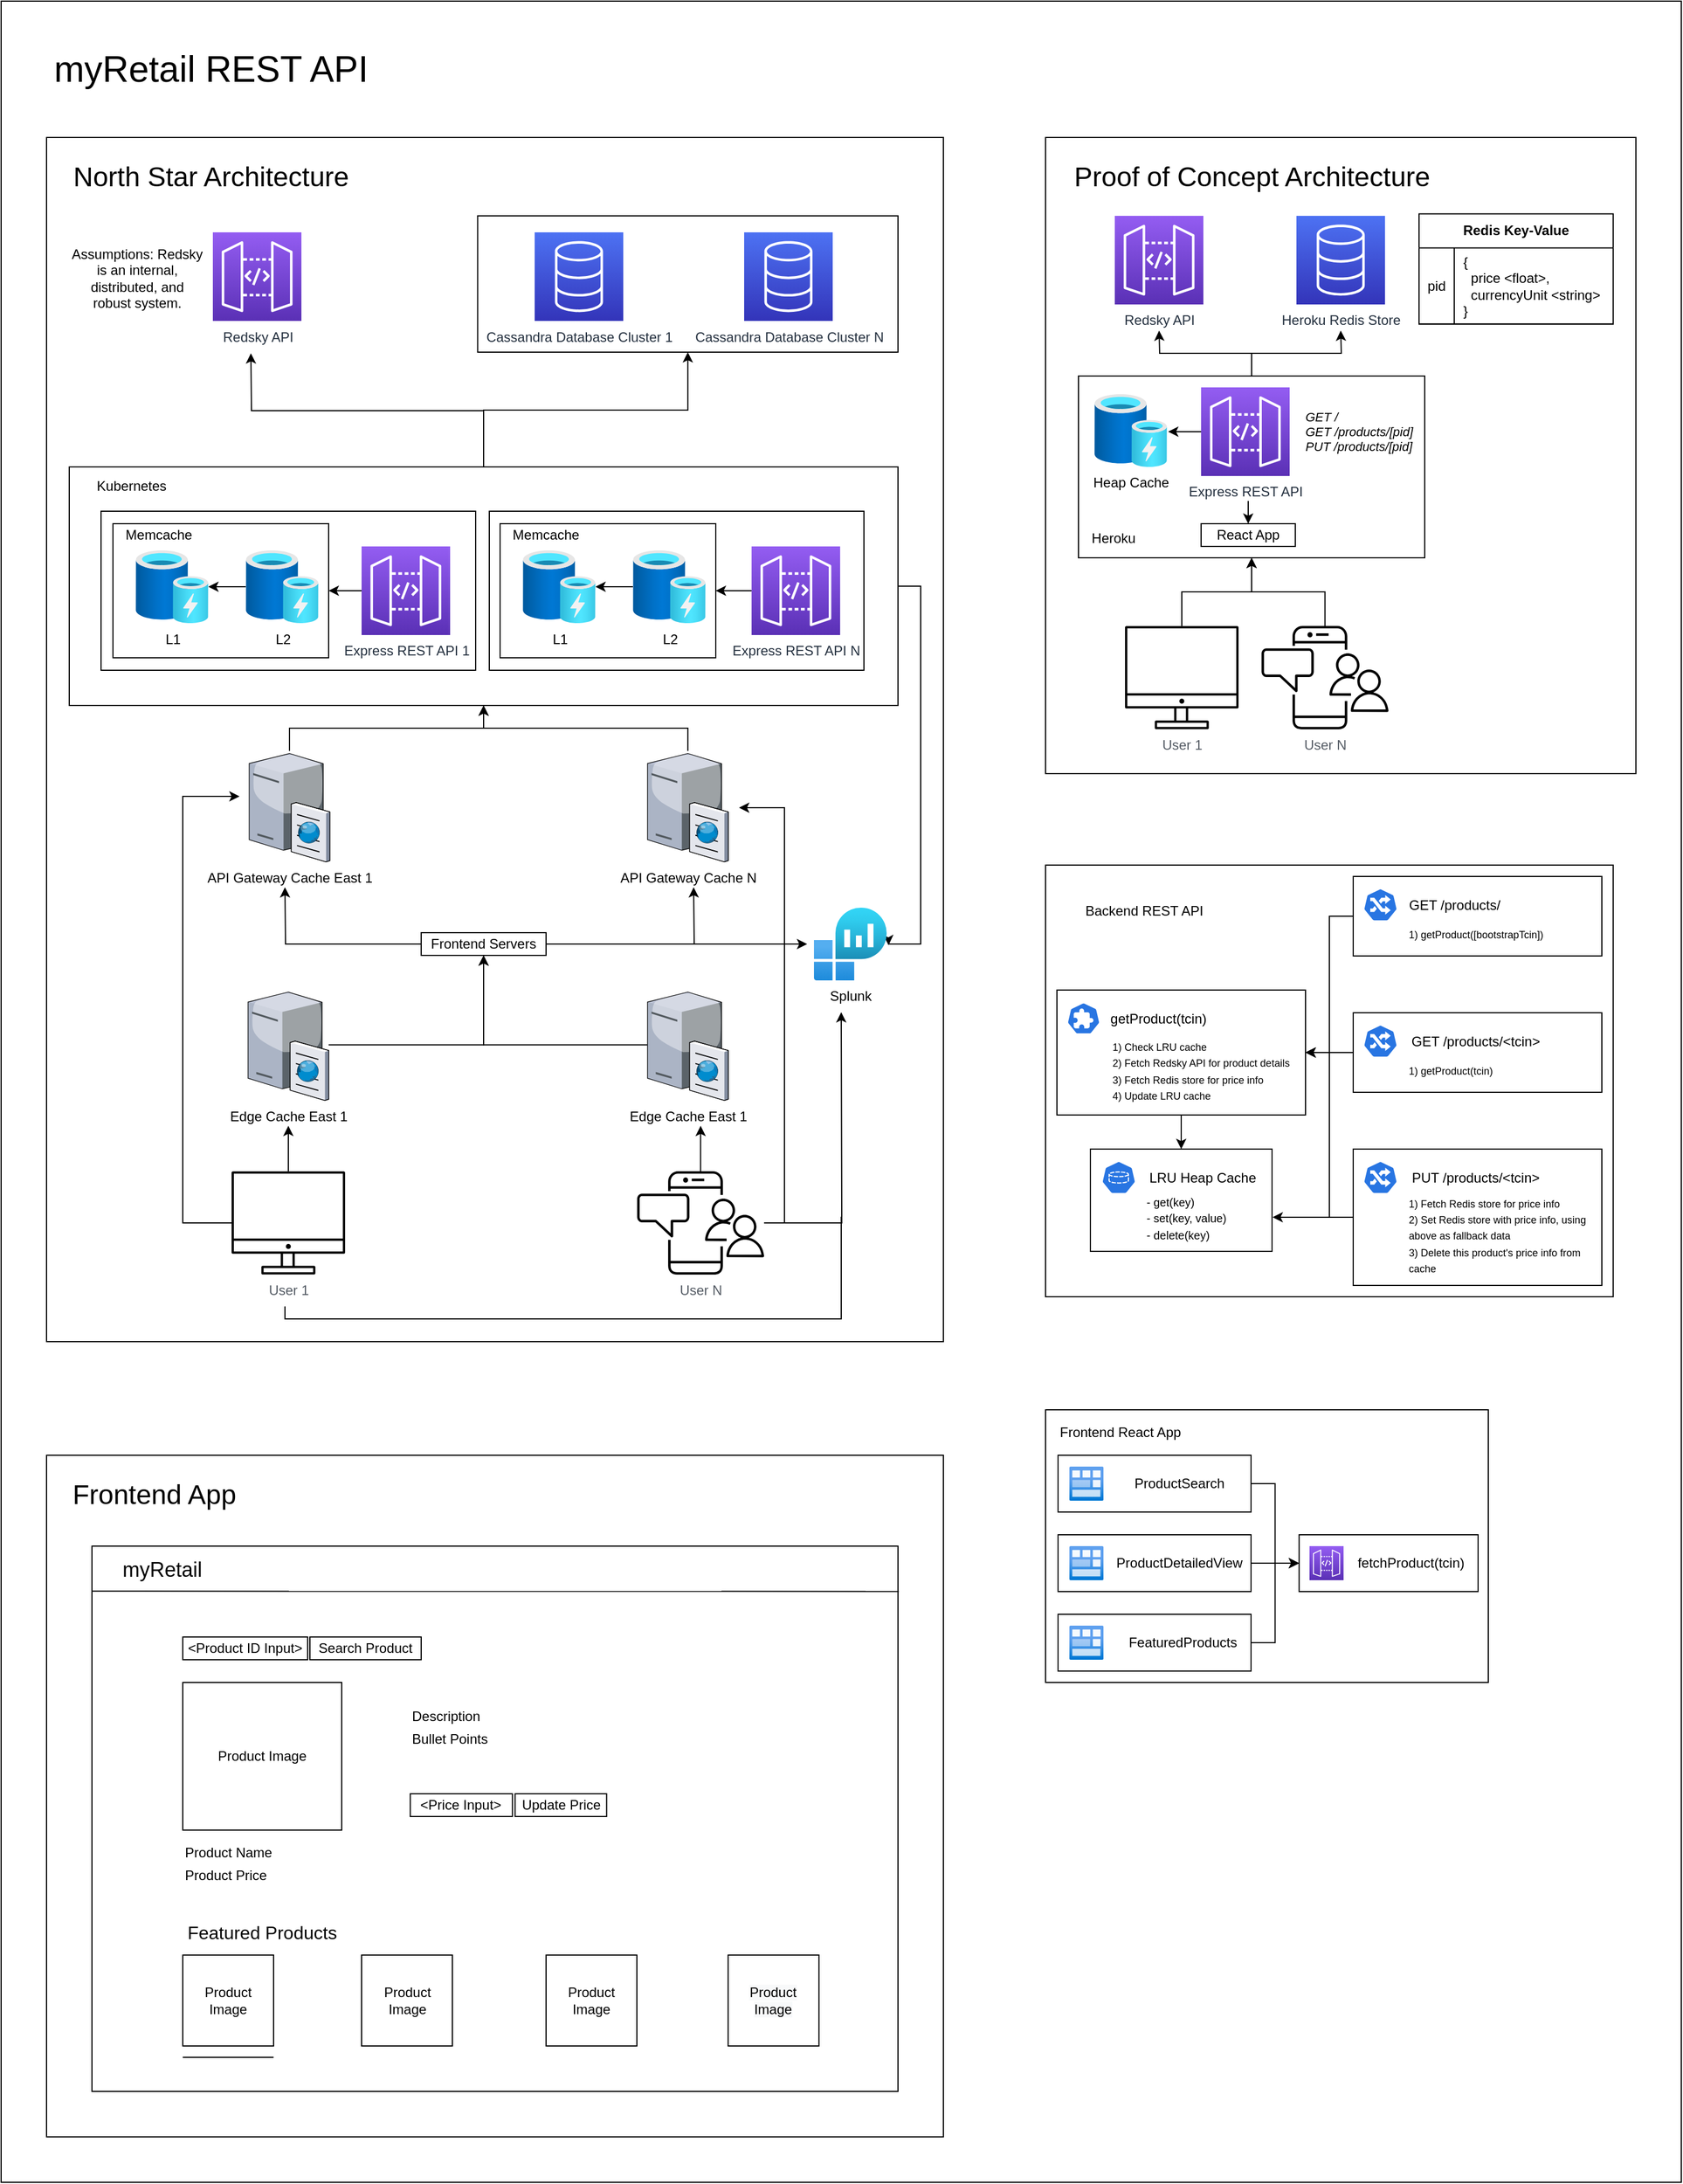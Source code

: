 <mxfile version="14.4.3" type="device"><diagram id="Ht1M8jgEwFfnCIfOTk4-" name="Page-1"><mxGraphModel dx="1912" dy="1109" grid="1" gridSize="10" guides="1" tooltips="1" connect="1" arrows="1" fold="1" page="1" pageScale="1" pageWidth="9900" pageHeight="9900" background="none" math="0" shadow="0"><root><mxCell id="0"/><mxCell id="1" parent="0"/><mxCell id="a6i12E4vz_LyBADeXVlW-165" style="edgeStyle=orthogonalEdgeStyle;rounded=0;orthogonalLoop=1;jettySize=auto;html=1;" parent="1" source="a6i12E4vz_LyBADeXVlW-110" edge="1"><mxGeometry relative="1" as="geometry"><mxPoint x="253" y="990" as="targetPoint"/></mxGeometry></mxCell><mxCell id="a-efnldLXslw9XH2r1nQ-1" style="edgeStyle=orthogonalEdgeStyle;rounded=0;orthogonalLoop=1;jettySize=auto;html=1;" edge="1" parent="1" source="a6i12E4vz_LyBADeXVlW-110"><mxGeometry relative="1" as="geometry"><mxPoint x="210" y="700" as="targetPoint"/><Array as="points"><mxPoint x="160" y="1076"/><mxPoint x="160" y="700"/></Array></mxGeometry></mxCell><mxCell id="a6i12E4vz_LyBADeXVlW-110" value="User 1" style="outlineConnect=0;gradientColor=none;fontColor=#545B64;strokeColor=none;dashed=0;verticalLabelPosition=bottom;verticalAlign=top;align=center;html=1;fontSize=12;fontStyle=0;aspect=fixed;shape=mxgraph.aws4.illustration_desktop;pointerEvents=1;labelBackgroundColor=#ffffff;fillColor=#000000;" parent="1" vertex="1"><mxGeometry x="203" y="1030" width="100" height="91" as="geometry"/></mxCell><mxCell id="a6i12E4vz_LyBADeXVlW-166" style="edgeStyle=orthogonalEdgeStyle;rounded=0;orthogonalLoop=1;jettySize=auto;html=1;" parent="1" source="a6i12E4vz_LyBADeXVlW-111" edge="1"><mxGeometry relative="1" as="geometry"><mxPoint x="616.175" y="990" as="targetPoint"/></mxGeometry></mxCell><mxCell id="a6i12E4vz_LyBADeXVlW-215" style="edgeStyle=orthogonalEdgeStyle;rounded=0;orthogonalLoop=1;jettySize=auto;html=1;" parent="1" source="a6i12E4vz_LyBADeXVlW-111" edge="1"><mxGeometry relative="1" as="geometry"><mxPoint x="740" y="890" as="targetPoint"/></mxGeometry></mxCell><mxCell id="a-efnldLXslw9XH2r1nQ-2" style="edgeStyle=orthogonalEdgeStyle;rounded=0;orthogonalLoop=1;jettySize=auto;html=1;" edge="1" parent="1" source="a6i12E4vz_LyBADeXVlW-111"><mxGeometry relative="1" as="geometry"><mxPoint x="650" y="710" as="targetPoint"/><Array as="points"><mxPoint x="690" y="1076"/><mxPoint x="690" y="710"/></Array></mxGeometry></mxCell><mxCell id="a6i12E4vz_LyBADeXVlW-111" value="User N" style="outlineConnect=0;gradientColor=none;fontColor=#545B64;strokeColor=none;dashed=0;verticalLabelPosition=bottom;verticalAlign=top;align=center;html=1;fontSize=12;fontStyle=0;aspect=fixed;shape=mxgraph.aws4.illustration_notification;pointerEvents=1;labelBackgroundColor=#ffffff;fillColor=#000000;" parent="1" vertex="1"><mxGeometry x="560" y="1030" width="112.35" height="91" as="geometry"/></mxCell><mxCell id="a6i12E4vz_LyBADeXVlW-150" style="edgeStyle=orthogonalEdgeStyle;rounded=0;orthogonalLoop=1;jettySize=auto;html=1;entryX=0.5;entryY=1;entryDx=0;entryDy=0;" parent="1" source="a6i12E4vz_LyBADeXVlW-114" target="a6i12E4vz_LyBADeXVlW-143" edge="1"><mxGeometry relative="1" as="geometry"/></mxCell><mxCell id="a6i12E4vz_LyBADeXVlW-114" value="API Gateway Cache East 1" style="verticalLabelPosition=bottom;aspect=fixed;html=1;verticalAlign=top;strokeColor=none;align=center;outlineConnect=0;shape=mxgraph.citrix.cache_server;labelBackgroundColor=#ffffff;" parent="1" vertex="1"><mxGeometry x="218.5" y="660" width="71" height="97.5" as="geometry"/></mxCell><mxCell id="a6i12E4vz_LyBADeXVlW-151" style="edgeStyle=orthogonalEdgeStyle;rounded=0;orthogonalLoop=1;jettySize=auto;html=1;entryX=0.5;entryY=1;entryDx=0;entryDy=0;" parent="1" source="a6i12E4vz_LyBADeXVlW-115" target="a6i12E4vz_LyBADeXVlW-143" edge="1"><mxGeometry relative="1" as="geometry"/></mxCell><mxCell id="a6i12E4vz_LyBADeXVlW-115" value="API Gateway Cache N" style="verticalLabelPosition=bottom;aspect=fixed;html=1;verticalAlign=top;strokeColor=none;align=center;outlineConnect=0;shape=mxgraph.citrix.cache_server;labelBackgroundColor=#ffffff;" parent="1" vertex="1"><mxGeometry x="569.38" y="660" width="71" height="97.5" as="geometry"/></mxCell><mxCell id="a6i12E4vz_LyBADeXVlW-155" style="edgeStyle=orthogonalEdgeStyle;rounded=0;orthogonalLoop=1;jettySize=auto;html=1;entryX=1;entryY=0.5;entryDx=0;entryDy=0;" parent="1" source="a6i12E4vz_LyBADeXVlW-118" target="a6i12E4vz_LyBADeXVlW-131" edge="1"><mxGeometry relative="1" as="geometry"/></mxCell><mxCell id="a6i12E4vz_LyBADeXVlW-118" value="Express REST API 1" style="outlineConnect=0;fontColor=#232F3E;gradientColor=#945DF2;gradientDirection=north;fillColor=#5A30B5;strokeColor=#ffffff;dashed=0;verticalLabelPosition=bottom;verticalAlign=top;align=center;html=1;fontSize=12;fontStyle=0;aspect=fixed;shape=mxgraph.aws4.resourceIcon;resIcon=mxgraph.aws4.api_gateway;labelBackgroundColor=#ffffff;" parent="1" vertex="1"><mxGeometry x="317.5" y="480" width="78" height="78" as="geometry"/></mxCell><mxCell id="a6i12E4vz_LyBADeXVlW-153" style="edgeStyle=orthogonalEdgeStyle;rounded=0;orthogonalLoop=1;jettySize=auto;html=1;entryX=1;entryY=0.5;entryDx=0;entryDy=0;" parent="1" source="a6i12E4vz_LyBADeXVlW-119" target="a6i12E4vz_LyBADeXVlW-121" edge="1"><mxGeometry relative="1" as="geometry"/></mxCell><mxCell id="a6i12E4vz_LyBADeXVlW-119" value="Express REST API N" style="outlineConnect=0;fontColor=#232F3E;gradientColor=#945DF2;gradientDirection=north;fillColor=#5A30B5;strokeColor=#ffffff;dashed=0;verticalLabelPosition=bottom;verticalAlign=top;align=center;html=1;fontSize=12;fontStyle=0;aspect=fixed;shape=mxgraph.aws4.resourceIcon;resIcon=mxgraph.aws4.api_gateway;labelBackgroundColor=#ffffff;" parent="1" vertex="1"><mxGeometry x="661.06" y="480" width="78" height="78" as="geometry"/></mxCell><mxCell id="a6i12E4vz_LyBADeXVlW-129" value="" style="group" parent="1" vertex="1" connectable="0"><mxGeometry x="430" y="460" width="199.5" height="118" as="geometry"/></mxCell><mxCell id="a6i12E4vz_LyBADeXVlW-121" value="" style="rounded=0;whiteSpace=wrap;html=1;labelBackgroundColor=none;textOpacity=0;fillColor=none;" parent="a6i12E4vz_LyBADeXVlW-129" vertex="1"><mxGeometry x="9.5" width="190" height="118" as="geometry"/></mxCell><mxCell id="a6i12E4vz_LyBADeXVlW-122" value="Memcache" style="text;html=1;strokeColor=none;fillColor=none;align=center;verticalAlign=middle;whiteSpace=wrap;rounded=0;labelBackgroundColor=none;" parent="a6i12E4vz_LyBADeXVlW-129" vertex="1"><mxGeometry width="100" height="20" as="geometry"/></mxCell><mxCell id="a6i12E4vz_LyBADeXVlW-123" value="L1" style="aspect=fixed;html=1;points=[];align=center;image;fontSize=12;image=img/lib/azure2/general/Cache.svg;labelBackgroundColor=none;fillColor=none;" parent="a6i12E4vz_LyBADeXVlW-129" vertex="1"><mxGeometry x="29.5" y="23.5" width="64" height="64" as="geometry"/></mxCell><mxCell id="a6i12E4vz_LyBADeXVlW-125" style="edgeStyle=orthogonalEdgeStyle;rounded=0;orthogonalLoop=1;jettySize=auto;html=1;" parent="a6i12E4vz_LyBADeXVlW-129" source="a6i12E4vz_LyBADeXVlW-124" target="a6i12E4vz_LyBADeXVlW-123" edge="1"><mxGeometry relative="1" as="geometry"/></mxCell><mxCell id="a6i12E4vz_LyBADeXVlW-124" value="L2" style="aspect=fixed;html=1;points=[];align=center;image;fontSize=12;image=img/lib/azure2/general/Cache.svg;labelBackgroundColor=none;fillColor=none;" parent="a6i12E4vz_LyBADeXVlW-129" vertex="1"><mxGeometry x="126.5" y="23.5" width="64" height="64" as="geometry"/></mxCell><mxCell id="a6i12E4vz_LyBADeXVlW-130" value="" style="group" parent="1" vertex="1" connectable="0"><mxGeometry x="89" y="460" width="199.5" height="118" as="geometry"/></mxCell><mxCell id="a6i12E4vz_LyBADeXVlW-131" value="" style="rounded=0;whiteSpace=wrap;html=1;labelBackgroundColor=none;textOpacity=0;fillColor=none;" parent="a6i12E4vz_LyBADeXVlW-130" vertex="1"><mxGeometry x="9.5" width="190" height="118" as="geometry"/></mxCell><mxCell id="a6i12E4vz_LyBADeXVlW-132" value="Memcache" style="text;html=1;strokeColor=none;fillColor=none;align=center;verticalAlign=middle;whiteSpace=wrap;rounded=0;labelBackgroundColor=none;" parent="a6i12E4vz_LyBADeXVlW-130" vertex="1"><mxGeometry width="100" height="20" as="geometry"/></mxCell><mxCell id="a6i12E4vz_LyBADeXVlW-133" value="L1" style="aspect=fixed;html=1;points=[];align=center;image;fontSize=12;image=img/lib/azure2/general/Cache.svg;labelBackgroundColor=none;fillColor=none;" parent="a6i12E4vz_LyBADeXVlW-130" vertex="1"><mxGeometry x="29.5" y="23.5" width="64" height="64" as="geometry"/></mxCell><mxCell id="a6i12E4vz_LyBADeXVlW-134" style="edgeStyle=orthogonalEdgeStyle;rounded=0;orthogonalLoop=1;jettySize=auto;html=1;" parent="a6i12E4vz_LyBADeXVlW-130" source="a6i12E4vz_LyBADeXVlW-135" target="a6i12E4vz_LyBADeXVlW-133" edge="1"><mxGeometry relative="1" as="geometry"/></mxCell><mxCell id="a6i12E4vz_LyBADeXVlW-135" value="L2" style="aspect=fixed;html=1;points=[];align=center;image;fontSize=12;image=img/lib/azure2/general/Cache.svg;labelBackgroundColor=none;fillColor=none;" parent="a6i12E4vz_LyBADeXVlW-130" vertex="1"><mxGeometry x="126.5" y="23.5" width="64" height="64" as="geometry"/></mxCell><mxCell id="a6i12E4vz_LyBADeXVlW-136" value="Redsky API" style="outlineConnect=0;fontColor=#232F3E;gradientColor=#945DF2;gradientDirection=north;fillColor=#5A30B5;strokeColor=#ffffff;dashed=0;verticalLabelPosition=bottom;verticalAlign=top;align=center;html=1;fontSize=12;fontStyle=0;aspect=fixed;shape=mxgraph.aws4.resourceIcon;resIcon=mxgraph.aws4.api_gateway;labelBackgroundColor=#ffffff;" parent="1" vertex="1"><mxGeometry x="186.5" y="203.5" width="78" height="78" as="geometry"/></mxCell><mxCell id="a6i12E4vz_LyBADeXVlW-137" value="Cassandra Database Cluster 1" style="points=[[0,0,0],[0.25,0,0],[0.5,0,0],[0.75,0,0],[1,0,0],[0,1,0],[0.25,1,0],[0.5,1,0],[0.75,1,0],[1,1,0],[0,0.25,0],[0,0.5,0],[0,0.75,0],[1,0.25,0],[1,0.5,0],[1,0.75,0]];outlineConnect=0;fontColor=#232F3E;gradientColor=#4D72F3;gradientDirection=north;fillColor=#3334B9;strokeColor=#ffffff;dashed=0;verticalLabelPosition=bottom;verticalAlign=top;align=center;html=1;fontSize=12;fontStyle=0;aspect=fixed;shape=mxgraph.aws4.resourceIcon;resIcon=mxgraph.aws4.database;labelBackgroundColor=none;" parent="1" vertex="1"><mxGeometry x="470" y="203.5" width="78" height="78" as="geometry"/></mxCell><mxCell id="a6i12E4vz_LyBADeXVlW-138" value="Cassandra Database Cluster N" style="points=[[0,0,0],[0.25,0,0],[0.5,0,0],[0.75,0,0],[1,0,0],[0,1,0],[0.25,1,0],[0.5,1,0],[0.75,1,0],[1,1,0],[0,0.25,0],[0,0.5,0],[0,0.75,0],[1,0.25,0],[1,0.5,0],[1,0.75,0]];outlineConnect=0;fontColor=#232F3E;gradientColor=#4D72F3;gradientDirection=north;fillColor=#3334B9;strokeColor=#ffffff;dashed=0;verticalLabelPosition=bottom;verticalAlign=top;align=center;html=1;fontSize=12;fontStyle=0;aspect=fixed;shape=mxgraph.aws4.resourceIcon;resIcon=mxgraph.aws4.database;labelBackgroundColor=none;" parent="1" vertex="1"><mxGeometry x="654.5" y="203.5" width="78" height="78" as="geometry"/></mxCell><mxCell id="a6i12E4vz_LyBADeXVlW-139" value="" style="rounded=0;whiteSpace=wrap;html=1;labelBackgroundColor=#ffffff;fillColor=none;" parent="1" vertex="1"><mxGeometry x="419.75" y="189" width="370.25" height="120" as="geometry"/></mxCell><mxCell id="a6i12E4vz_LyBADeXVlW-140" value="" style="rounded=0;whiteSpace=wrap;html=1;labelBackgroundColor=none;fillColor=none;" parent="1" vertex="1"><mxGeometry x="88" y="449" width="330" height="140" as="geometry"/></mxCell><mxCell id="a6i12E4vz_LyBADeXVlW-141" value="" style="rounded=0;whiteSpace=wrap;html=1;labelBackgroundColor=none;fillColor=none;" parent="1" vertex="1"><mxGeometry x="430" y="449" width="330" height="140" as="geometry"/></mxCell><mxCell id="a6i12E4vz_LyBADeXVlW-145" style="edgeStyle=orthogonalEdgeStyle;rounded=0;orthogonalLoop=1;jettySize=auto;html=1;" parent="1" source="a6i12E4vz_LyBADeXVlW-143" edge="1"><mxGeometry relative="1" as="geometry"><mxPoint x="220" y="310" as="targetPoint"/></mxGeometry></mxCell><mxCell id="a6i12E4vz_LyBADeXVlW-146" style="edgeStyle=orthogonalEdgeStyle;rounded=0;orthogonalLoop=1;jettySize=auto;html=1;entryX=0.5;entryY=1;entryDx=0;entryDy=0;" parent="1" source="a6i12E4vz_LyBADeXVlW-143" target="a6i12E4vz_LyBADeXVlW-139" edge="1"><mxGeometry relative="1" as="geometry"><Array as="points"><mxPoint x="425" y="360"/><mxPoint x="605" y="360"/></Array></mxGeometry></mxCell><mxCell id="a6i12E4vz_LyBADeXVlW-219" style="edgeStyle=orthogonalEdgeStyle;rounded=0;orthogonalLoop=1;jettySize=auto;html=1;entryX=1.027;entryY=0.516;entryDx=0;entryDy=0;entryPerimeter=0;" parent="1" source="a6i12E4vz_LyBADeXVlW-143" target="a6i12E4vz_LyBADeXVlW-213" edge="1"><mxGeometry relative="1" as="geometry"><mxPoint x="820" y="830" as="targetPoint"/><Array as="points"><mxPoint x="810" y="515"/><mxPoint x="810" y="830"/><mxPoint x="782" y="830"/></Array></mxGeometry></mxCell><mxCell id="a6i12E4vz_LyBADeXVlW-143" value="" style="rounded=0;whiteSpace=wrap;html=1;labelBackgroundColor=#ffffff;fillColor=none;" parent="1" vertex="1"><mxGeometry x="60" y="410" width="730" height="210" as="geometry"/></mxCell><mxCell id="a6i12E4vz_LyBADeXVlW-144" value="Kubernetes" style="text;html=1;strokeColor=none;fillColor=none;align=center;verticalAlign=middle;whiteSpace=wrap;rounded=0;labelBackgroundColor=#ffffff;" parent="1" vertex="1"><mxGeometry x="70" y="417" width="90" height="20" as="geometry"/></mxCell><mxCell id="a6i12E4vz_LyBADeXVlW-159" style="edgeStyle=orthogonalEdgeStyle;rounded=0;orthogonalLoop=1;jettySize=auto;html=1;" parent="1" source="a6i12E4vz_LyBADeXVlW-156" edge="1"><mxGeometry relative="1" as="geometry"><mxPoint x="250" y="780" as="targetPoint"/></mxGeometry></mxCell><mxCell id="a6i12E4vz_LyBADeXVlW-160" style="edgeStyle=orthogonalEdgeStyle;rounded=0;orthogonalLoop=1;jettySize=auto;html=1;" parent="1" source="a6i12E4vz_LyBADeXVlW-156" edge="1"><mxGeometry relative="1" as="geometry"><mxPoint x="610" y="780" as="targetPoint"/></mxGeometry></mxCell><mxCell id="a6i12E4vz_LyBADeXVlW-214" style="edgeStyle=orthogonalEdgeStyle;rounded=0;orthogonalLoop=1;jettySize=auto;html=1;" parent="1" source="a6i12E4vz_LyBADeXVlW-156" edge="1"><mxGeometry relative="1" as="geometry"><mxPoint x="710" y="830" as="targetPoint"/></mxGeometry></mxCell><mxCell id="a6i12E4vz_LyBADeXVlW-156" value="Frontend Servers" style="rounded=0;whiteSpace=wrap;html=1;labelBackgroundColor=#ffffff;fillColor=none;" parent="1" vertex="1"><mxGeometry x="370" y="820" width="110" height="20" as="geometry"/></mxCell><mxCell id="a6i12E4vz_LyBADeXVlW-162" style="edgeStyle=orthogonalEdgeStyle;rounded=0;orthogonalLoop=1;jettySize=auto;html=1;entryX=0.5;entryY=1;entryDx=0;entryDy=0;" parent="1" source="a6i12E4vz_LyBADeXVlW-158" target="a6i12E4vz_LyBADeXVlW-156" edge="1"><mxGeometry relative="1" as="geometry"/></mxCell><mxCell id="a6i12E4vz_LyBADeXVlW-158" value="Edge Cache East 1" style="verticalLabelPosition=bottom;aspect=fixed;html=1;verticalAlign=top;strokeColor=none;align=center;outlineConnect=0;shape=mxgraph.citrix.cache_server;labelBackgroundColor=#ffffff;" parent="1" vertex="1"><mxGeometry x="217.5" y="870" width="71" height="97.5" as="geometry"/></mxCell><mxCell id="a6i12E4vz_LyBADeXVlW-164" style="edgeStyle=orthogonalEdgeStyle;rounded=0;orthogonalLoop=1;jettySize=auto;html=1;entryX=0.5;entryY=1;entryDx=0;entryDy=0;" parent="1" source="a6i12E4vz_LyBADeXVlW-161" target="a6i12E4vz_LyBADeXVlW-156" edge="1"><mxGeometry relative="1" as="geometry"/></mxCell><mxCell id="a6i12E4vz_LyBADeXVlW-161" value="Edge Cache East 1" style="verticalLabelPosition=bottom;aspect=fixed;html=1;verticalAlign=top;strokeColor=none;align=center;outlineConnect=0;shape=mxgraph.citrix.cache_server;labelBackgroundColor=#ffffff;" parent="1" vertex="1"><mxGeometry x="569.38" y="870" width="71" height="97.5" as="geometry"/></mxCell><mxCell id="a6i12E4vz_LyBADeXVlW-167" value="Assumptions: Redsky is an internal, distributed, and robust system." style="text;html=1;strokeColor=none;fillColor=none;align=center;verticalAlign=middle;whiteSpace=wrap;rounded=0;labelBackgroundColor=#ffffff;" parent="1" vertex="1"><mxGeometry x="60" y="203.5" width="120" height="80.75" as="geometry"/></mxCell><mxCell id="a6i12E4vz_LyBADeXVlW-224" style="edgeStyle=orthogonalEdgeStyle;rounded=0;orthogonalLoop=1;jettySize=auto;html=1;entryX=0.5;entryY=1;entryDx=0;entryDy=0;startArrow=none;startFill=0;endArrow=classic;endFill=1;" parent="1" source="a6i12E4vz_LyBADeXVlW-169" target="a6i12E4vz_LyBADeXVlW-222" edge="1"><mxGeometry relative="1" as="geometry"/></mxCell><mxCell id="a6i12E4vz_LyBADeXVlW-169" value="User 1" style="outlineConnect=0;gradientColor=none;fontColor=#545B64;strokeColor=none;dashed=0;verticalLabelPosition=bottom;verticalAlign=top;align=center;html=1;fontSize=12;fontStyle=0;aspect=fixed;shape=mxgraph.aws4.illustration_desktop;pointerEvents=1;labelBackgroundColor=#ffffff;fillColor=#000000;" parent="1" vertex="1"><mxGeometry x="990" y="550" width="100" height="91" as="geometry"/></mxCell><mxCell id="a6i12E4vz_LyBADeXVlW-225" style="edgeStyle=orthogonalEdgeStyle;rounded=0;orthogonalLoop=1;jettySize=auto;html=1;startArrow=none;startFill=0;endArrow=classic;endFill=1;entryX=0.5;entryY=1;entryDx=0;entryDy=0;" parent="1" source="a6i12E4vz_LyBADeXVlW-171" target="a6i12E4vz_LyBADeXVlW-222" edge="1"><mxGeometry relative="1" as="geometry"><mxPoint x="1083" y="500" as="targetPoint"/></mxGeometry></mxCell><mxCell id="a6i12E4vz_LyBADeXVlW-171" value="User N" style="outlineConnect=0;gradientColor=none;fontColor=#545B64;strokeColor=none;dashed=0;verticalLabelPosition=bottom;verticalAlign=top;align=center;html=1;fontSize=12;fontStyle=0;aspect=fixed;shape=mxgraph.aws4.illustration_notification;pointerEvents=1;labelBackgroundColor=#ffffff;fillColor=#000000;" parent="1" vertex="1"><mxGeometry x="1110" y="550" width="112.35" height="91" as="geometry"/></mxCell><mxCell id="a6i12E4vz_LyBADeXVlW-176" style="edgeStyle=orthogonalEdgeStyle;rounded=0;orthogonalLoop=1;jettySize=auto;html=1;entryX=1;entryY=0.5;entryDx=0;entryDy=0;" parent="1" source="a6i12E4vz_LyBADeXVlW-177" edge="1"><mxGeometry relative="1" as="geometry"><mxPoint x="1028" y="379" as="targetPoint"/></mxGeometry></mxCell><mxCell id="a6i12E4vz_LyBADeXVlW-177" value="Express REST API" style="outlineConnect=0;fontColor=#232F3E;gradientColor=#945DF2;gradientDirection=north;fillColor=#5A30B5;strokeColor=#ffffff;dashed=0;verticalLabelPosition=bottom;verticalAlign=top;align=center;html=1;fontSize=12;fontStyle=0;aspect=fixed;shape=mxgraph.aws4.resourceIcon;resIcon=mxgraph.aws4.api_gateway;labelBackgroundColor=#ffffff;" parent="1" vertex="1"><mxGeometry x="1057" y="340" width="78" height="78" as="geometry"/></mxCell><mxCell id="a6i12E4vz_LyBADeXVlW-192" value="Redsky API" style="outlineConnect=0;fontColor=#232F3E;gradientColor=#945DF2;gradientDirection=north;fillColor=#5A30B5;strokeColor=#ffffff;dashed=0;verticalLabelPosition=bottom;verticalAlign=top;align=center;html=1;fontSize=12;fontStyle=0;aspect=fixed;shape=mxgraph.aws4.resourceIcon;resIcon=mxgraph.aws4.api_gateway;labelBackgroundColor=#ffffff;" parent="1" vertex="1"><mxGeometry x="981" y="189" width="78" height="78" as="geometry"/></mxCell><mxCell id="a6i12E4vz_LyBADeXVlW-193" value="Heroku Redis Store" style="points=[[0,0,0],[0.25,0,0],[0.5,0,0],[0.75,0,0],[1,0,0],[0,1,0],[0.25,1,0],[0.5,1,0],[0.75,1,0],[1,1,0],[0,0.25,0],[0,0.5,0],[0,0.75,0],[1,0.25,0],[1,0.5,0],[1,0.75,0]];outlineConnect=0;fontColor=#232F3E;gradientColor=#4D72F3;gradientDirection=north;fillColor=#3334B9;strokeColor=#ffffff;dashed=0;verticalLabelPosition=bottom;verticalAlign=top;align=center;html=1;fontSize=12;fontStyle=0;aspect=fixed;shape=mxgraph.aws4.resourceIcon;resIcon=mxgraph.aws4.database;labelBackgroundColor=#ffffff;" parent="1" vertex="1"><mxGeometry x="1141" y="189" width="78" height="78" as="geometry"/></mxCell><mxCell id="a6i12E4vz_LyBADeXVlW-223" style="edgeStyle=orthogonalEdgeStyle;rounded=0;orthogonalLoop=1;jettySize=auto;html=1;endArrow=none;endFill=0;startArrow=classic;startFill=1;" parent="1" source="a6i12E4vz_LyBADeXVlW-204" edge="1"><mxGeometry relative="1" as="geometry"><mxPoint x="1098.5" y="440" as="targetPoint"/></mxGeometry></mxCell><mxCell id="a6i12E4vz_LyBADeXVlW-204" value="React App" style="rounded=0;whiteSpace=wrap;html=1;labelBackgroundColor=#ffffff;fillColor=none;" parent="1" vertex="1"><mxGeometry x="1057" y="460" width="83" height="20" as="geometry"/></mxCell><mxCell id="a6i12E4vz_LyBADeXVlW-210" value="" style="rounded=0;whiteSpace=wrap;html=1;labelBackgroundColor=#ffffff;fillColor=none;" parent="1" vertex="1"><mxGeometry x="40" y="120" width="790" height="1060" as="geometry"/></mxCell><mxCell id="a6i12E4vz_LyBADeXVlW-211" value="&lt;font style=&quot;font-size: 24px&quot;&gt;North Star Architecture&lt;/font&gt;" style="text;html=1;strokeColor=none;fillColor=none;align=center;verticalAlign=middle;whiteSpace=wrap;rounded=0;labelBackgroundColor=#ffffff;" parent="1" vertex="1"><mxGeometry x="60" y="140" width="250" height="30" as="geometry"/></mxCell><mxCell id="a6i12E4vz_LyBADeXVlW-189" value="Heap Cache" style="aspect=fixed;html=1;points=[];align=center;image;fontSize=12;image=img/lib/azure2/general/Cache.svg;labelBackgroundColor=#ffffff;fillColor=none;" parent="1" vertex="1"><mxGeometry x="963" y="346" width="64" height="64" as="geometry"/></mxCell><mxCell id="a6i12E4vz_LyBADeXVlW-213" value="Splunk" style="aspect=fixed;html=1;points=[];align=center;image;fontSize=12;image=img/lib/azure2/management_governance/Log_Analytics_Workspaces.svg;labelBackgroundColor=#ffffff;fillColor=none;" parent="1" vertex="1"><mxGeometry x="716" y="798" width="64" height="64" as="geometry"/></mxCell><mxCell id="a6i12E4vz_LyBADeXVlW-221" value="" style="edgeStyle=segmentEdgeStyle;endArrow=none;html=1;rounded=0;endFill=0;" parent="1" edge="1"><mxGeometry width="50" height="50" relative="1" as="geometry"><mxPoint x="250" y="1149" as="sourcePoint"/><mxPoint x="740" y="1070" as="targetPoint"/><Array as="points"><mxPoint x="250" y="1160"/><mxPoint x="740" y="1160"/></Array></mxGeometry></mxCell><mxCell id="a6i12E4vz_LyBADeXVlW-231" style="edgeStyle=orthogonalEdgeStyle;rounded=0;orthogonalLoop=1;jettySize=auto;html=1;startArrow=none;startFill=0;endArrow=classic;endFill=1;" parent="1" source="a6i12E4vz_LyBADeXVlW-222" edge="1"><mxGeometry relative="1" as="geometry"><mxPoint x="1020" y="290" as="targetPoint"/></mxGeometry></mxCell><mxCell id="a6i12E4vz_LyBADeXVlW-232" style="edgeStyle=orthogonalEdgeStyle;rounded=0;orthogonalLoop=1;jettySize=auto;html=1;startArrow=none;startFill=0;endArrow=classic;endFill=1;" parent="1" source="a6i12E4vz_LyBADeXVlW-222" edge="1"><mxGeometry relative="1" as="geometry"><mxPoint x="1180" y="290" as="targetPoint"/></mxGeometry></mxCell><mxCell id="a6i12E4vz_LyBADeXVlW-222" value="" style="rounded=0;whiteSpace=wrap;html=1;labelBackgroundColor=#ffffff;fillColor=none;" parent="1" vertex="1"><mxGeometry x="949" y="330" width="305" height="160" as="geometry"/></mxCell><mxCell id="a6i12E4vz_LyBADeXVlW-228" value="&lt;font style=&quot;font-size: 24px&quot;&gt;Proof of Concept Architecture&lt;/font&gt;" style="text;html=1;strokeColor=none;fillColor=none;align=center;verticalAlign=middle;whiteSpace=wrap;rounded=0;labelBackgroundColor=#ffffff;" parent="1" vertex="1"><mxGeometry x="941.5" y="140" width="320" height="30" as="geometry"/></mxCell><mxCell id="a6i12E4vz_LyBADeXVlW-229" value="Heroku" style="text;html=1;strokeColor=none;fillColor=none;align=center;verticalAlign=middle;whiteSpace=wrap;rounded=0;labelBackgroundColor=#ffffff;" parent="1" vertex="1"><mxGeometry x="960" y="463" width="40" height="20" as="geometry"/></mxCell><mxCell id="a6i12E4vz_LyBADeXVlW-230" value="&lt;div style=&quot;font-size: 11px&quot;&gt;&lt;font style=&quot;font-size: 11px&quot;&gt;&lt;i&gt;GET /&lt;/i&gt;&lt;/font&gt;&lt;/div&gt;&lt;div style=&quot;font-size: 11px&quot;&gt;&lt;font style=&quot;font-size: 11px&quot;&gt;&lt;i&gt;GET /products/[pid]&lt;/i&gt;&lt;/font&gt;&lt;/div&gt;&lt;div style=&quot;font-size: 11px&quot;&gt;&lt;font style=&quot;font-size: 11px&quot;&gt;&lt;i&gt;PUT /products/[pid]&lt;/i&gt;&lt;/font&gt;&lt;/div&gt;" style="text;html=1;strokeColor=none;fillColor=none;align=left;verticalAlign=middle;whiteSpace=wrap;rounded=0;labelBackgroundColor=#ffffff;" parent="1" vertex="1"><mxGeometry x="1147" y="354" width="102" height="50" as="geometry"/></mxCell><mxCell id="a6i12E4vz_LyBADeXVlW-234" value="Redis Key-Value" style="shape=table;html=1;whiteSpace=wrap;startSize=30;container=1;collapsible=0;childLayout=tableLayout;fixedRows=1;rowLines=0;fontStyle=1;align=center;labelBackgroundColor=#ffffff;fillColor=none;" parent="1" vertex="1"><mxGeometry x="1249" y="187.25" width="171.0" height="97" as="geometry"/></mxCell><mxCell id="a6i12E4vz_LyBADeXVlW-235" value="" style="shape=partialRectangle;html=1;whiteSpace=wrap;collapsible=0;dropTarget=0;pointerEvents=0;fillColor=none;top=0;left=0;bottom=1;right=0;points=[[0,0.5],[1,0.5]];portConstraint=eastwest;" parent="a6i12E4vz_LyBADeXVlW-234" vertex="1"><mxGeometry y="30" width="171.0" height="67" as="geometry"/></mxCell><mxCell id="a6i12E4vz_LyBADeXVlW-236" value="pid" style="shape=partialRectangle;html=1;whiteSpace=wrap;connectable=0;fillColor=none;top=0;left=0;bottom=0;right=0;overflow=hidden;" parent="a6i12E4vz_LyBADeXVlW-235" vertex="1"><mxGeometry width="31" height="67" as="geometry"/></mxCell><mxCell id="a6i12E4vz_LyBADeXVlW-237" value="{&lt;br&gt;&amp;nbsp; price &amp;lt;float&amp;gt;,&lt;br&gt;&amp;nbsp; currencyUnit &amp;lt;string&amp;gt;&lt;br&gt;}" style="shape=partialRectangle;html=1;whiteSpace=wrap;connectable=0;fillColor=none;top=0;left=0;bottom=0;right=0;align=left;spacingLeft=6;overflow=hidden;verticalAlign=middle;strokeColor=none;" parent="a6i12E4vz_LyBADeXVlW-235" vertex="1"><mxGeometry x="31" width="140" height="67" as="geometry"/></mxCell><mxCell id="a6i12E4vz_LyBADeXVlW-244" value="" style="rounded=0;whiteSpace=wrap;html=1;labelBackgroundColor=#ffffff;strokeColor=#000000;fillColor=none;align=left;" parent="1" vertex="1"><mxGeometry x="920" y="120" width="520" height="560" as="geometry"/></mxCell><mxCell id="a6i12E4vz_LyBADeXVlW-246" value="&lt;font style=&quot;font-size: 32px&quot;&gt;myRetail REST API&lt;/font&gt;" style="text;html=1;strokeColor=none;fillColor=none;align=center;verticalAlign=middle;whiteSpace=wrap;rounded=0;labelBackgroundColor=#ffffff;" parent="1" vertex="1"><mxGeometry x="40" y="40" width="290" height="40" as="geometry"/></mxCell><mxCell id="kqkbgSeGJ4dFUn1z1qMw-1" value="" style="rounded=0;whiteSpace=wrap;html=1;fillColor=none;" parent="1" vertex="1"><mxGeometry x="40" y="1280" width="790" height="600" as="geometry"/></mxCell><mxCell id="kqkbgSeGJ4dFUn1z1qMw-2" value="&lt;font style=&quot;font-size: 24px&quot;&gt;Frontend App&lt;/font&gt;" style="text;html=1;strokeColor=none;fillColor=none;align=center;verticalAlign=middle;whiteSpace=wrap;rounded=0;labelBackgroundColor=#ffffff;" parent="1" vertex="1"><mxGeometry x="60" y="1300" width="150" height="30" as="geometry"/></mxCell><mxCell id="kqkbgSeGJ4dFUn1z1qMw-3" value="" style="rounded=0;whiteSpace=wrap;html=1;fillColor=none;" parent="1" vertex="1"><mxGeometry x="80" y="1360" width="710" height="480" as="geometry"/></mxCell><mxCell id="kqkbgSeGJ4dFUn1z1qMw-4" value="&lt;font style=&quot;font-size: 18px&quot;&gt;myRetail&lt;/font&gt;" style="text;html=1;strokeColor=none;fillColor=none;align=center;verticalAlign=middle;whiteSpace=wrap;rounded=0;" parent="1" vertex="1"><mxGeometry x="101.5" y="1371" width="80" height="20" as="geometry"/></mxCell><mxCell id="kqkbgSeGJ4dFUn1z1qMw-5" value="" style="endArrow=none;html=1;entryX=1.001;entryY=0.083;entryDx=0;entryDy=0;entryPerimeter=0;" parent="1" target="kqkbgSeGJ4dFUn1z1qMw-3" edge="1"><mxGeometry width="50" height="50" relative="1" as="geometry"><mxPoint x="80" y="1399.677" as="sourcePoint"/><mxPoint x="791" y="1398" as="targetPoint"/></mxGeometry></mxCell><mxCell id="kqkbgSeGJ4dFUn1z1qMw-6" value="Product Image" style="rounded=0;whiteSpace=wrap;html=1;fillColor=none;" parent="1" vertex="1"><mxGeometry x="160" y="1480" width="140" height="130" as="geometry"/></mxCell><mxCell id="kqkbgSeGJ4dFUn1z1qMw-7" value="&lt;font style=&quot;font-size: 16px&quot;&gt;Featured Products&lt;/font&gt;" style="text;html=1;strokeColor=none;fillColor=none;align=center;verticalAlign=middle;whiteSpace=wrap;rounded=0;" parent="1" vertex="1"><mxGeometry x="160" y="1690" width="140" height="20" as="geometry"/></mxCell><mxCell id="kqkbgSeGJ4dFUn1z1qMw-8" value="Product Name" style="text;html=1;strokeColor=none;fillColor=none;align=left;verticalAlign=middle;whiteSpace=wrap;rounded=0;" parent="1" vertex="1"><mxGeometry x="160" y="1620" width="80" height="20" as="geometry"/></mxCell><mxCell id="kqkbgSeGJ4dFUn1z1qMw-9" value="Product Price" style="text;html=1;strokeColor=none;fillColor=none;align=left;verticalAlign=middle;whiteSpace=wrap;rounded=0;" parent="1" vertex="1"><mxGeometry x="160" y="1640" width="80" height="20" as="geometry"/></mxCell><mxCell id="kqkbgSeGJ4dFUn1z1qMw-10" value="Product Image" style="whiteSpace=wrap;html=1;aspect=fixed;fillColor=none;align=center;" parent="1" vertex="1"><mxGeometry x="160" y="1720" width="80" height="80" as="geometry"/></mxCell><mxCell id="kqkbgSeGJ4dFUn1z1qMw-11" value="&lt;span style=&quot;&quot;&gt;Product Image&lt;/span&gt;" style="whiteSpace=wrap;html=1;aspect=fixed;fillColor=none;align=center;" parent="1" vertex="1"><mxGeometry x="317.5" y="1720" width="80" height="80" as="geometry"/></mxCell><mxCell id="kqkbgSeGJ4dFUn1z1qMw-12" value="&lt;span&gt;Product Image&lt;/span&gt;" style="whiteSpace=wrap;html=1;aspect=fixed;fillColor=none;align=center;" parent="1" vertex="1"><mxGeometry x="480" y="1720" width="80" height="80" as="geometry"/></mxCell><mxCell id="kqkbgSeGJ4dFUn1z1qMw-13" value="&lt;meta charset=&quot;utf-8&quot;&gt;&lt;span style=&quot;color: rgb(0, 0, 0); font-family: helvetica; font-size: 12px; font-style: normal; font-weight: 400; letter-spacing: normal; text-indent: 0px; text-transform: none; word-spacing: 0px; background-color: rgb(248, 249, 250); display: inline; float: none;&quot;&gt;Product Image&lt;/span&gt;" style="whiteSpace=wrap;html=1;aspect=fixed;fillColor=none;align=center;" parent="1" vertex="1"><mxGeometry x="640.38" y="1720" width="80" height="80" as="geometry"/></mxCell><mxCell id="kqkbgSeGJ4dFUn1z1qMw-14" value="" style="endArrow=none;html=1;" parent="1" edge="1"><mxGeometry width="50" height="50" relative="1" as="geometry"><mxPoint x="160" y="1810" as="sourcePoint"/><mxPoint x="240" y="1810" as="targetPoint"/></mxGeometry></mxCell><mxCell id="kqkbgSeGJ4dFUn1z1qMw-15" value="Description" style="text;html=1;strokeColor=none;fillColor=none;align=left;verticalAlign=middle;whiteSpace=wrap;rounded=0;" parent="1" vertex="1"><mxGeometry x="360" y="1500" width="70" height="20" as="geometry"/></mxCell><mxCell id="kqkbgSeGJ4dFUn1z1qMw-16" value="Bullet Points" style="text;html=1;strokeColor=none;fillColor=none;align=left;verticalAlign=middle;whiteSpace=wrap;rounded=0;" parent="1" vertex="1"><mxGeometry x="360" y="1520" width="70" height="20" as="geometry"/></mxCell><mxCell id="kqkbgSeGJ4dFUn1z1qMw-17" value="Update Price" style="rounded=0;whiteSpace=wrap;html=1;fillColor=none;align=center;" parent="1" vertex="1"><mxGeometry x="452.73" y="1578" width="80.62" height="20" as="geometry"/></mxCell><mxCell id="kqkbgSeGJ4dFUn1z1qMw-18" style="edgeStyle=orthogonalEdgeStyle;rounded=0;orthogonalLoop=1;jettySize=auto;html=1;exitX=0.5;exitY=1;exitDx=0;exitDy=0;" parent="1" source="kqkbgSeGJ4dFUn1z1qMw-3" target="kqkbgSeGJ4dFUn1z1qMw-3" edge="1"><mxGeometry relative="1" as="geometry"/></mxCell><mxCell id="FKvY40tTDDOnWpfPR-1M-1" value="&amp;lt;Price Input&amp;gt;" style="rounded=0;whiteSpace=wrap;html=1;fillColor=none;" parent="1" vertex="1"><mxGeometry x="360.38" y="1578" width="90" height="20" as="geometry"/></mxCell><mxCell id="xwUusbleFt64q8sNII1j-2" value="Search Product" style="rounded=0;whiteSpace=wrap;html=1;fillColor=none;align=center;" parent="1" vertex="1"><mxGeometry x="272" y="1440" width="98" height="20" as="geometry"/></mxCell><mxCell id="xwUusbleFt64q8sNII1j-3" value="&amp;lt;Product ID Input&amp;gt;" style="rounded=0;whiteSpace=wrap;html=1;fillColor=none;" parent="1" vertex="1"><mxGeometry x="160" y="1440" width="110" height="20" as="geometry"/></mxCell><mxCell id="lGDqdx-1yudIah8g8TIi-1" value="" style="rounded=0;whiteSpace=wrap;html=1;fillColor=none;" parent="1" vertex="1"><mxGeometry x="920" y="1240" width="390" height="240" as="geometry"/></mxCell><mxCell id="lGDqdx-1yudIah8g8TIi-2" value="Frontend React App" style="text;html=1;strokeColor=none;fillColor=none;align=center;verticalAlign=middle;whiteSpace=wrap;rounded=0;" parent="1" vertex="1"><mxGeometry x="931" y="1250" width="110" height="20" as="geometry"/></mxCell><mxCell id="lGDqdx-1yudIah8g8TIi-22" style="edgeStyle=orthogonalEdgeStyle;rounded=0;orthogonalLoop=1;jettySize=auto;html=1;entryX=0;entryY=0.5;entryDx=0;entryDy=0;" parent="1" source="lGDqdx-1yudIah8g8TIi-3" target="lGDqdx-1yudIah8g8TIi-7" edge="1"><mxGeometry relative="1" as="geometry"/></mxCell><mxCell id="lGDqdx-1yudIah8g8TIi-3" value="" style="rounded=0;whiteSpace=wrap;html=1;fillColor=none;" parent="1" vertex="1"><mxGeometry x="931" y="1280" width="170" height="50" as="geometry"/></mxCell><mxCell id="lGDqdx-1yudIah8g8TIi-23" style="edgeStyle=orthogonalEdgeStyle;rounded=0;orthogonalLoop=1;jettySize=auto;html=1;entryX=0;entryY=0.5;entryDx=0;entryDy=0;" parent="1" source="lGDqdx-1yudIah8g8TIi-4" target="lGDqdx-1yudIah8g8TIi-7" edge="1"><mxGeometry relative="1" as="geometry"/></mxCell><mxCell id="lGDqdx-1yudIah8g8TIi-4" value="" style="rounded=0;whiteSpace=wrap;html=1;fillColor=none;" parent="1" vertex="1"><mxGeometry x="931" y="1350" width="170" height="50" as="geometry"/></mxCell><mxCell id="lGDqdx-1yudIah8g8TIi-24" style="edgeStyle=orthogonalEdgeStyle;rounded=0;orthogonalLoop=1;jettySize=auto;html=1;entryX=0;entryY=0.5;entryDx=0;entryDy=0;" parent="1" source="lGDqdx-1yudIah8g8TIi-5" target="lGDqdx-1yudIah8g8TIi-7" edge="1"><mxGeometry relative="1" as="geometry"/></mxCell><mxCell id="lGDqdx-1yudIah8g8TIi-5" value="" style="rounded=0;whiteSpace=wrap;html=1;fillColor=none;align=center;" parent="1" vertex="1"><mxGeometry x="931" y="1420" width="170" height="50" as="geometry"/></mxCell><mxCell id="lGDqdx-1yudIah8g8TIi-6" value="" style="points=[[0,0,0],[0.25,0,0],[0.5,0,0],[0.75,0,0],[1,0,0],[0,1,0],[0.25,1,0],[0.5,1,0],[0.75,1,0],[1,1,0],[0,0.25,0],[0,0.5,0],[0,0.75,0],[1,0.25,0],[1,0.5,0],[1,0.75,0]];outlineConnect=0;fontColor=#232F3E;gradientColor=#945DF2;gradientDirection=north;fillColor=#5A30B5;strokeColor=#ffffff;dashed=0;verticalLabelPosition=bottom;verticalAlign=top;align=center;html=1;fontSize=12;fontStyle=0;aspect=fixed;shape=mxgraph.aws4.resourceIcon;resIcon=mxgraph.aws4.api_gateway;" parent="1" vertex="1"><mxGeometry x="1152.5" y="1360" width="30" height="30" as="geometry"/></mxCell><mxCell id="lGDqdx-1yudIah8g8TIi-7" value="" style="rounded=0;whiteSpace=wrap;html=1;fillColor=none;" parent="1" vertex="1"><mxGeometry x="1143.35" y="1350" width="157.65" height="50" as="geometry"/></mxCell><mxCell id="lGDqdx-1yudIah8g8TIi-8" value="fetchProduct(tcin)" style="text;html=1;strokeColor=none;fillColor=none;align=center;verticalAlign=middle;whiteSpace=wrap;rounded=0;" parent="1" vertex="1"><mxGeometry x="1193.18" y="1365" width="98" height="20" as="geometry"/></mxCell><mxCell id="lGDqdx-1yudIah8g8TIi-12" value="" style="aspect=fixed;html=1;points=[];align=center;image;fontSize=12;image=img/lib/azure2/general/Module.svg;fillColor=none;" parent="1" vertex="1"><mxGeometry x="941" y="1290" width="30" height="30" as="geometry"/></mxCell><mxCell id="lGDqdx-1yudIah8g8TIi-13" value="" style="aspect=fixed;html=1;points=[];align=center;image;fontSize=12;image=img/lib/azure2/general/Module.svg;fillColor=none;" parent="1" vertex="1"><mxGeometry x="941" y="1360" width="30" height="30" as="geometry"/></mxCell><mxCell id="lGDqdx-1yudIah8g8TIi-14" value="" style="aspect=fixed;html=1;points=[];align=center;image;fontSize=12;image=img/lib/azure2/general/Module.svg;fillColor=none;" parent="1" vertex="1"><mxGeometry x="941" y="1430" width="30" height="30" as="geometry"/></mxCell><mxCell id="lGDqdx-1yudIah8g8TIi-15" value="ProductSearch" style="text;html=1;strokeColor=none;fillColor=none;align=center;verticalAlign=middle;whiteSpace=wrap;rounded=0;" parent="1" vertex="1"><mxGeometry x="1018" y="1295" width="40" height="20" as="geometry"/></mxCell><mxCell id="lGDqdx-1yudIah8g8TIi-17" value="ProductDetailedView" style="text;html=1;strokeColor=none;fillColor=none;align=center;verticalAlign=middle;whiteSpace=wrap;rounded=0;" parent="1" vertex="1"><mxGeometry x="1018" y="1365" width="40" height="20" as="geometry"/></mxCell><mxCell id="lGDqdx-1yudIah8g8TIi-18" value="FeaturedProducts" style="text;html=1;strokeColor=none;fillColor=none;align=center;verticalAlign=middle;whiteSpace=wrap;rounded=0;" parent="1" vertex="1"><mxGeometry x="1021" y="1435" width="40" height="20" as="geometry"/></mxCell><mxCell id="lGDqdx-1yudIah8g8TIi-25" value="" style="html=1;dashed=0;whitespace=wrap;fillColor=#2875E2;strokeColor=#ffffff;points=[[0.005,0.63,0],[0.1,0.2,0],[0.9,0.2,0],[0.5,0,0],[0.995,0.63,0],[0.72,0.99,0],[0.5,1,0],[0.28,0.99,0]];shape=mxgraph.kubernetes.icon;prIcon=crd" parent="1" vertex="1"><mxGeometry x="939" y="880.5" width="29" height="30" as="geometry"/></mxCell><mxCell id="lGDqdx-1yudIah8g8TIi-54" style="edgeStyle=orthogonalEdgeStyle;rounded=0;orthogonalLoop=1;jettySize=auto;html=1;entryX=0.5;entryY=0;entryDx=0;entryDy=0;" parent="1" source="lGDqdx-1yudIah8g8TIi-26" target="lGDqdx-1yudIah8g8TIi-46" edge="1"><mxGeometry relative="1" as="geometry"/></mxCell><mxCell id="lGDqdx-1yudIah8g8TIi-26" value="" style="rounded=0;whiteSpace=wrap;html=1;fillColor=none;" parent="1" vertex="1"><mxGeometry x="930" y="870.5" width="219" height="110" as="geometry"/></mxCell><mxCell id="lGDqdx-1yudIah8g8TIi-27" value="getProduct(tcin)" style="text;html=1;strokeColor=none;fillColor=none;align=center;verticalAlign=middle;whiteSpace=wrap;rounded=0;" parent="1" vertex="1"><mxGeometry x="977" y="885.5" width="85" height="20" as="geometry"/></mxCell><mxCell id="lGDqdx-1yudIah8g8TIi-28" value="&lt;font style=&quot;font-size: 9px&quot;&gt;1) Check LRU cache&lt;br&gt;&lt;span&gt;2) Fetch Redsky API for product details&lt;br&gt;&lt;/span&gt;3) Fetch Redis store for price info&lt;br&gt;4) Update LRU cache&lt;/font&gt;" style="text;html=1;strokeColor=none;fillColor=none;align=left;verticalAlign=middle;whiteSpace=wrap;rounded=0;" parent="1" vertex="1"><mxGeometry x="977" y="910.5" width="164" height="60" as="geometry"/></mxCell><mxCell id="lGDqdx-1yudIah8g8TIi-50" style="edgeStyle=orthogonalEdgeStyle;rounded=0;orthogonalLoop=1;jettySize=auto;html=1;entryX=1;entryY=0.5;entryDx=0;entryDy=0;" parent="1" source="lGDqdx-1yudIah8g8TIi-30" target="lGDqdx-1yudIah8g8TIi-26" edge="1"><mxGeometry relative="1" as="geometry"/></mxCell><mxCell id="lGDqdx-1yudIah8g8TIi-30" value="" style="rounded=0;whiteSpace=wrap;html=1;fillColor=none;" parent="1" vertex="1"><mxGeometry x="1191" y="770.5" width="219" height="70" as="geometry"/></mxCell><mxCell id="lGDqdx-1yudIah8g8TIi-31" value="GET /products/" style="text;html=1;strokeColor=none;fillColor=none;align=center;verticalAlign=middle;whiteSpace=wrap;rounded=0;" parent="1" vertex="1"><mxGeometry x="1238" y="785.5" width="85" height="20" as="geometry"/></mxCell><mxCell id="lGDqdx-1yudIah8g8TIi-32" value="&lt;font style=&quot;font-size: 9px&quot;&gt;1) getProduct([bootstrapTcin])&lt;/font&gt;" style="text;html=1;strokeColor=none;fillColor=none;align=left;verticalAlign=middle;whiteSpace=wrap;rounded=0;" parent="1" vertex="1"><mxGeometry x="1238" y="810.5" width="164" height="20" as="geometry"/></mxCell><mxCell id="lGDqdx-1yudIah8g8TIi-33" value="" style="html=1;dashed=0;whitespace=wrap;fillColor=#2875E2;strokeColor=#ffffff;points=[[0.005,0.63,0],[0.1,0.2,0],[0.9,0.2,0],[0.5,0,0],[0.995,0.63,0],[0.72,0.99,0],[0.5,1,0],[0.28,0.99,0]];shape=mxgraph.kubernetes.icon;prIcon=ing" parent="1" vertex="1"><mxGeometry x="1200" y="780.5" width="30" height="30" as="geometry"/></mxCell><mxCell id="lGDqdx-1yudIah8g8TIi-51" style="edgeStyle=orthogonalEdgeStyle;rounded=0;orthogonalLoop=1;jettySize=auto;html=1;entryX=1;entryY=0.5;entryDx=0;entryDy=0;" parent="1" source="lGDqdx-1yudIah8g8TIi-34" target="lGDqdx-1yudIah8g8TIi-26" edge="1"><mxGeometry relative="1" as="geometry"/></mxCell><mxCell id="lGDqdx-1yudIah8g8TIi-34" value="" style="rounded=0;whiteSpace=wrap;html=1;fillColor=none;" parent="1" vertex="1"><mxGeometry x="1191" y="890.5" width="219" height="70" as="geometry"/></mxCell><mxCell id="lGDqdx-1yudIah8g8TIi-35" value="GET /products/&amp;lt;tcin&amp;gt;" style="text;html=1;strokeColor=none;fillColor=none;align=center;verticalAlign=middle;whiteSpace=wrap;rounded=0;" parent="1" vertex="1"><mxGeometry x="1238" y="905.5" width="122" height="20" as="geometry"/></mxCell><mxCell id="lGDqdx-1yudIah8g8TIi-36" value="&lt;font style=&quot;font-size: 9px&quot;&gt;1) getProduct(tcin)&lt;/font&gt;" style="text;html=1;strokeColor=none;fillColor=none;align=left;verticalAlign=middle;whiteSpace=wrap;rounded=0;" parent="1" vertex="1"><mxGeometry x="1238" y="930.5" width="164" height="20" as="geometry"/></mxCell><mxCell id="lGDqdx-1yudIah8g8TIi-37" value="" style="html=1;dashed=0;whitespace=wrap;fillColor=#2875E2;strokeColor=#ffffff;points=[[0.005,0.63,0],[0.1,0.2,0],[0.9,0.2,0],[0.5,0,0],[0.995,0.63,0],[0.72,0.99,0],[0.5,1,0],[0.28,0.99,0]];shape=mxgraph.kubernetes.icon;prIcon=ing" parent="1" vertex="1"><mxGeometry x="1200" y="900.5" width="30" height="30" as="geometry"/></mxCell><mxCell id="lGDqdx-1yudIah8g8TIi-52" style="edgeStyle=orthogonalEdgeStyle;rounded=0;orthogonalLoop=1;jettySize=auto;html=1;entryX=1;entryY=0.5;entryDx=0;entryDy=0;" parent="1" source="lGDqdx-1yudIah8g8TIi-38" target="lGDqdx-1yudIah8g8TIi-26" edge="1"><mxGeometry relative="1" as="geometry"/></mxCell><mxCell id="lGDqdx-1yudIah8g8TIi-55" style="edgeStyle=orthogonalEdgeStyle;rounded=0;orthogonalLoop=1;jettySize=auto;html=1;" parent="1" source="lGDqdx-1yudIah8g8TIi-38" edge="1"><mxGeometry relative="1" as="geometry"><mxPoint x="1120" y="1070.5" as="targetPoint"/></mxGeometry></mxCell><mxCell id="lGDqdx-1yudIah8g8TIi-38" value="" style="rounded=0;whiteSpace=wrap;html=1;fillColor=none;" parent="1" vertex="1"><mxGeometry x="1191" y="1010.5" width="219" height="120" as="geometry"/></mxCell><mxCell id="lGDqdx-1yudIah8g8TIi-39" value="PUT /products/&amp;lt;tcin&amp;gt;" style="text;html=1;strokeColor=none;fillColor=none;align=center;verticalAlign=middle;whiteSpace=wrap;rounded=0;" parent="1" vertex="1"><mxGeometry x="1238" y="1025.5" width="122" height="20" as="geometry"/></mxCell><mxCell id="lGDqdx-1yudIah8g8TIi-40" value="&lt;font style=&quot;font-size: 9px&quot;&gt;1) Fetch Redis store for price info&lt;br&gt;2) Set Redis store with price info, using above as fallback data&lt;br&gt;3) Delete this product's price info from cache&lt;br&gt;&lt;/font&gt;" style="text;html=1;strokeColor=none;fillColor=none;align=left;verticalAlign=middle;whiteSpace=wrap;rounded=0;" parent="1" vertex="1"><mxGeometry x="1238" y="1050.5" width="164" height="70" as="geometry"/></mxCell><mxCell id="lGDqdx-1yudIah8g8TIi-41" value="" style="html=1;dashed=0;whitespace=wrap;fillColor=#2875E2;strokeColor=#ffffff;points=[[0.005,0.63,0],[0.1,0.2,0],[0.9,0.2,0],[0.5,0,0],[0.995,0.63,0],[0.72,0.99,0],[0.5,1,0],[0.28,0.99,0]];shape=mxgraph.kubernetes.icon;prIcon=ing" parent="1" vertex="1"><mxGeometry x="1200" y="1020.5" width="30" height="30" as="geometry"/></mxCell><mxCell id="lGDqdx-1yudIah8g8TIi-45" value="" style="html=1;dashed=0;whitespace=wrap;fillColor=#2875E2;strokeColor=#ffffff;points=[[0.005,0.63,0],[0.1,0.2,0],[0.9,0.2,0],[0.5,0,0],[0.995,0.63,0],[0.72,0.99,0],[0.5,1,0],[0.28,0.99,0]];shape=mxgraph.kubernetes.icon;prIcon=pvc" parent="1" vertex="1"><mxGeometry x="969.5" y="1020.5" width="30" height="30" as="geometry"/></mxCell><mxCell id="lGDqdx-1yudIah8g8TIi-46" value="" style="rounded=0;whiteSpace=wrap;html=1;fillColor=none;" parent="1" vertex="1"><mxGeometry x="959.5" y="1010.5" width="160" height="90" as="geometry"/></mxCell><mxCell id="lGDqdx-1yudIah8g8TIi-47" value="LRU Heap Cache" style="text;html=1;strokeColor=none;fillColor=none;align=center;verticalAlign=middle;whiteSpace=wrap;rounded=0;" parent="1" vertex="1"><mxGeometry x="1006.5" y="1025.5" width="103" height="20" as="geometry"/></mxCell><mxCell id="lGDqdx-1yudIah8g8TIi-48" value="&lt;font size=&quot;1&quot;&gt;- get(key)&lt;br&gt;- set(key, value)&lt;br&gt;- delete(key)&lt;br&gt;&lt;/font&gt;" style="text;html=1;strokeColor=none;fillColor=none;align=left;verticalAlign=middle;whiteSpace=wrap;rounded=0;" parent="1" vertex="1"><mxGeometry x="1006.5" y="1050.5" width="83" height="40" as="geometry"/></mxCell><mxCell id="lGDqdx-1yudIah8g8TIi-56" value="Backend REST API" style="text;html=1;strokeColor=none;fillColor=none;align=center;verticalAlign=middle;whiteSpace=wrap;rounded=0;" parent="1" vertex="1"><mxGeometry x="952" y="790.5" width="110" height="20" as="geometry"/></mxCell><mxCell id="lGDqdx-1yudIah8g8TIi-57" value="" style="rounded=0;whiteSpace=wrap;html=1;fillColor=none;" parent="1" vertex="1"><mxGeometry x="920" y="760.5" width="500" height="380" as="geometry"/></mxCell><mxCell id="a-efnldLXslw9XH2r1nQ-3" value="" style="rounded=0;whiteSpace=wrap;html=1;fillColor=none;" vertex="1" parent="1"><mxGeometry width="1480" height="1920" as="geometry"/></mxCell></root></mxGraphModel></diagram></mxfile>
